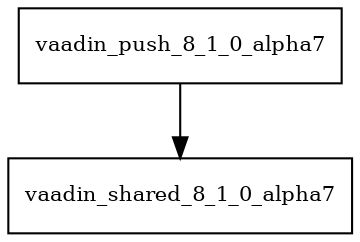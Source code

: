digraph vaadin_push_8_1_0_alpha7_dependencies {
  node [shape = box, fontsize=10.0];
  vaadin_push_8_1_0_alpha7 -> vaadin_shared_8_1_0_alpha7;
}
